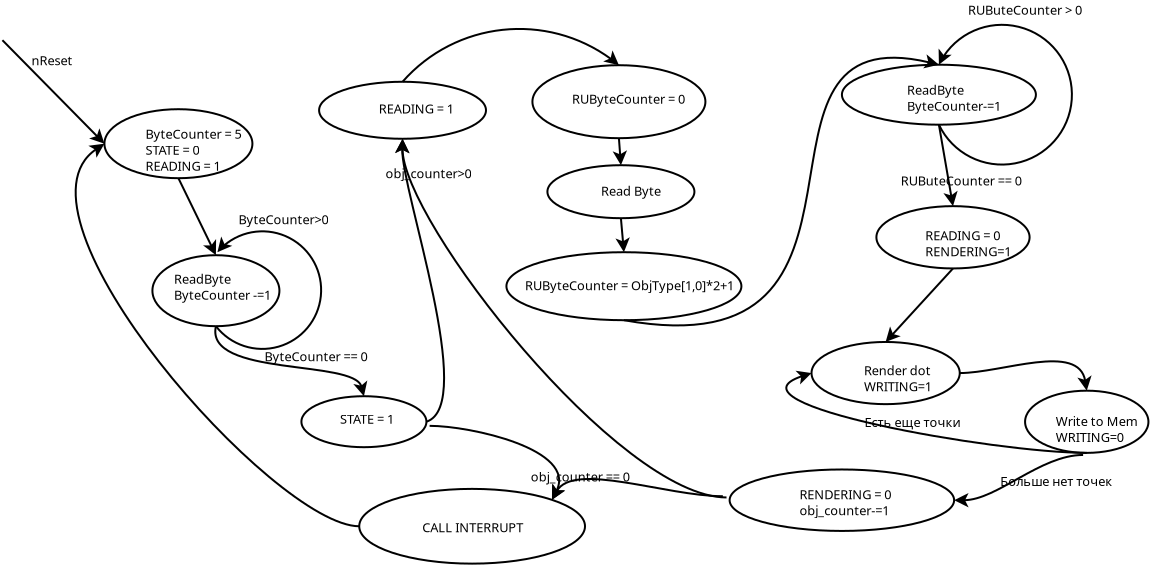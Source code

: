 <?xml version="1.0" encoding="UTF-8"?>
<dia:diagram xmlns:dia="http://www.lysator.liu.se/~alla/dia/">
  <dia:layer name="Фон" visible="true" active="true">
    <dia:object type="Standard - Ellipse" version="0" id="O0">
      <dia:attribute name="obj_pos">
        <dia:point val="10.75,6.95"/>
      </dia:attribute>
      <dia:attribute name="obj_bb">
        <dia:rectangle val="10.7,6.9;18.2,10.45"/>
      </dia:attribute>
      <dia:attribute name="elem_corner">
        <dia:point val="10.75,6.95"/>
      </dia:attribute>
      <dia:attribute name="elem_width">
        <dia:real val="7.4"/>
      </dia:attribute>
      <dia:attribute name="elem_height">
        <dia:real val="3.45"/>
      </dia:attribute>
    </dia:object>
    <dia:object type="Standard - Line" version="0" id="O1">
      <dia:attribute name="obj_pos">
        <dia:point val="5.65,3.5"/>
      </dia:attribute>
      <dia:attribute name="obj_bb">
        <dia:rectangle val="5.579,3.429;10.829,8.755"/>
      </dia:attribute>
      <dia:attribute name="conn_endpoints">
        <dia:point val="5.65,3.5"/>
        <dia:point val="10.75,8.675"/>
      </dia:attribute>
      <dia:attribute name="numcp">
        <dia:int val="1"/>
      </dia:attribute>
      <dia:attribute name="end_arrow">
        <dia:enum val="22"/>
      </dia:attribute>
      <dia:attribute name="end_arrow_length">
        <dia:real val="0.5"/>
      </dia:attribute>
      <dia:attribute name="end_arrow_width">
        <dia:real val="0.5"/>
      </dia:attribute>
      <dia:connections>
        <dia:connection handle="1" to="O0" connection="3"/>
      </dia:connections>
    </dia:object>
    <dia:object type="Standard - Text" version="1" id="O2">
      <dia:attribute name="obj_pos">
        <dia:point val="7.1,4.75"/>
      </dia:attribute>
      <dia:attribute name="obj_bb">
        <dia:rectangle val="7.1,4.11;9.03,4.883"/>
      </dia:attribute>
      <dia:attribute name="text">
        <dia:composite type="text">
          <dia:attribute name="string">
            <dia:string>#nReset#</dia:string>
          </dia:attribute>
          <dia:attribute name="font">
            <dia:font family="sans" style="0" name="Helvetica"/>
          </dia:attribute>
          <dia:attribute name="height">
            <dia:real val="0.8"/>
          </dia:attribute>
          <dia:attribute name="pos">
            <dia:point val="7.1,4.75"/>
          </dia:attribute>
          <dia:attribute name="color">
            <dia:color val="#000000"/>
          </dia:attribute>
          <dia:attribute name="alignment">
            <dia:enum val="0"/>
          </dia:attribute>
        </dia:composite>
      </dia:attribute>
      <dia:attribute name="valign">
        <dia:enum val="3"/>
      </dia:attribute>
    </dia:object>
    <dia:object type="Standard - Text" version="1" id="O3">
      <dia:attribute name="obj_pos">
        <dia:point val="12.8,8.425"/>
      </dia:attribute>
      <dia:attribute name="obj_bb">
        <dia:rectangle val="12.8,7.766;17.514,10.196"/>
      </dia:attribute>
      <dia:attribute name="text">
        <dia:composite type="text">
          <dia:attribute name="string">
            <dia:string>#ByteCounter = 5
STATE = 0
READING = 1#</dia:string>
          </dia:attribute>
          <dia:attribute name="font">
            <dia:font family="sans" style="0" name="Helvetica"/>
          </dia:attribute>
          <dia:attribute name="height">
            <dia:real val="0.8"/>
          </dia:attribute>
          <dia:attribute name="pos">
            <dia:point val="12.8,8.425"/>
          </dia:attribute>
          <dia:attribute name="color">
            <dia:color val="#000000"/>
          </dia:attribute>
          <dia:attribute name="alignment">
            <dia:enum val="0"/>
          </dia:attribute>
        </dia:composite>
      </dia:attribute>
      <dia:attribute name="valign">
        <dia:enum val="3"/>
      </dia:attribute>
    </dia:object>
    <dia:object type="Standard - Ellipse" version="0" id="O4">
      <dia:attribute name="obj_pos">
        <dia:point val="13.15,14.25"/>
      </dia:attribute>
      <dia:attribute name="obj_bb">
        <dia:rectangle val="13.1,14.2;19.55,17.85"/>
      </dia:attribute>
      <dia:attribute name="elem_corner">
        <dia:point val="13.15,14.25"/>
      </dia:attribute>
      <dia:attribute name="elem_width">
        <dia:real val="6.35"/>
      </dia:attribute>
      <dia:attribute name="elem_height">
        <dia:real val="3.55"/>
      </dia:attribute>
    </dia:object>
    <dia:object type="Standard - Text" version="1" id="O5">
      <dia:attribute name="obj_pos">
        <dia:point val="14.225,15.675"/>
      </dia:attribute>
      <dia:attribute name="obj_bb">
        <dia:rectangle val="14.225,15.035;18.953,16.608"/>
      </dia:attribute>
      <dia:attribute name="text">
        <dia:composite type="text">
          <dia:attribute name="string">
            <dia:string>#ReadByte
ByteCounter -=1#</dia:string>
          </dia:attribute>
          <dia:attribute name="font">
            <dia:font family="sans" style="0" name="Helvetica"/>
          </dia:attribute>
          <dia:attribute name="height">
            <dia:real val="0.8"/>
          </dia:attribute>
          <dia:attribute name="pos">
            <dia:point val="14.225,15.675"/>
          </dia:attribute>
          <dia:attribute name="color">
            <dia:color val="#000000"/>
          </dia:attribute>
          <dia:attribute name="alignment">
            <dia:enum val="0"/>
          </dia:attribute>
        </dia:composite>
      </dia:attribute>
      <dia:attribute name="valign">
        <dia:enum val="3"/>
      </dia:attribute>
    </dia:object>
    <dia:object type="Standard - Line" version="0" id="O6">
      <dia:attribute name="obj_pos">
        <dia:point val="14.45,10.4"/>
      </dia:attribute>
      <dia:attribute name="obj_bb">
        <dia:rectangle val="14.383,10.333;16.401,14.351"/>
      </dia:attribute>
      <dia:attribute name="conn_endpoints">
        <dia:point val="14.45,10.4"/>
        <dia:point val="16.325,14.25"/>
      </dia:attribute>
      <dia:attribute name="numcp">
        <dia:int val="1"/>
      </dia:attribute>
      <dia:attribute name="end_arrow">
        <dia:enum val="22"/>
      </dia:attribute>
      <dia:attribute name="end_arrow_length">
        <dia:real val="0.5"/>
      </dia:attribute>
      <dia:attribute name="end_arrow_width">
        <dia:real val="0.5"/>
      </dia:attribute>
      <dia:connections>
        <dia:connection handle="0" to="O0" connection="6"/>
        <dia:connection handle="1" to="O4" connection="1"/>
      </dia:connections>
    </dia:object>
    <dia:object type="Standard - Arc" version="0" id="O7">
      <dia:attribute name="obj_pos">
        <dia:point val="16.325,17.8"/>
      </dia:attribute>
      <dia:attribute name="obj_bb">
        <dia:rectangle val="16.274,13.007;21.636,18.986"/>
      </dia:attribute>
      <dia:attribute name="conn_endpoints">
        <dia:point val="16.325,17.8"/>
        <dia:point val="16.4,14.1"/>
      </dia:attribute>
      <dia:attribute name="curve_distance">
        <dia:real val="5.224"/>
      </dia:attribute>
      <dia:attribute name="end_arrow">
        <dia:enum val="22"/>
      </dia:attribute>
      <dia:attribute name="end_arrow_length">
        <dia:real val="0.5"/>
      </dia:attribute>
      <dia:attribute name="end_arrow_width">
        <dia:real val="0.5"/>
      </dia:attribute>
      <dia:connections>
        <dia:connection handle="0" to="O4" connection="6"/>
      </dia:connections>
    </dia:object>
    <dia:object type="Standard - Text" version="1" id="O8">
      <dia:attribute name="obj_pos">
        <dia:point val="17.45,12.7"/>
      </dia:attribute>
      <dia:attribute name="obj_bb">
        <dia:rectangle val="17.45,12.041;21.764,12.871"/>
      </dia:attribute>
      <dia:attribute name="text">
        <dia:composite type="text">
          <dia:attribute name="string">
            <dia:string>#ByteCounter&gt;0#</dia:string>
          </dia:attribute>
          <dia:attribute name="font">
            <dia:font family="sans" style="0" name="Helvetica"/>
          </dia:attribute>
          <dia:attribute name="height">
            <dia:real val="0.8"/>
          </dia:attribute>
          <dia:attribute name="pos">
            <dia:point val="17.45,12.7"/>
          </dia:attribute>
          <dia:attribute name="color">
            <dia:color val="#000000"/>
          </dia:attribute>
          <dia:attribute name="alignment">
            <dia:enum val="0"/>
          </dia:attribute>
        </dia:composite>
      </dia:attribute>
      <dia:attribute name="valign">
        <dia:enum val="3"/>
      </dia:attribute>
    </dia:object>
    <dia:object type="Standard - Ellipse" version="0" id="O9">
      <dia:attribute name="obj_pos">
        <dia:point val="20.6,21.3"/>
      </dia:attribute>
      <dia:attribute name="obj_bb">
        <dia:rectangle val="20.55,21.25;26.9,23.9"/>
      </dia:attribute>
      <dia:attribute name="elem_corner">
        <dia:point val="20.6,21.3"/>
      </dia:attribute>
      <dia:attribute name="elem_width">
        <dia:real val="6.25"/>
      </dia:attribute>
      <dia:attribute name="elem_height">
        <dia:real val="2.55"/>
      </dia:attribute>
    </dia:object>
    <dia:object type="Standard - BezierLine" version="0" id="O10">
      <dia:attribute name="obj_pos">
        <dia:point val="16.325,17.8"/>
      </dia:attribute>
      <dia:attribute name="obj_bb">
        <dia:rectangle val="16.244,17.74;23.895,21.3"/>
      </dia:attribute>
      <dia:attribute name="bez_points">
        <dia:point val="16.325,17.8"/>
        <dia:point val="15.75,20.35"/>
        <dia:point val="23.25,19.45"/>
        <dia:point val="23.725,21.3"/>
      </dia:attribute>
      <dia:attribute name="corner_types">
        <dia:enum val="0"/>
        <dia:enum val="0"/>
      </dia:attribute>
      <dia:attribute name="end_arrow">
        <dia:enum val="22"/>
      </dia:attribute>
      <dia:attribute name="end_arrow_length">
        <dia:real val="0.5"/>
      </dia:attribute>
      <dia:attribute name="end_arrow_width">
        <dia:real val="0.5"/>
      </dia:attribute>
      <dia:connections>
        <dia:connection handle="0" to="O4" connection="6"/>
        <dia:connection handle="3" to="O9" connection="1"/>
      </dia:connections>
    </dia:object>
    <dia:object type="Standard - Text" version="1" id="O11">
      <dia:attribute name="obj_pos">
        <dia:point val="18.75,19.55"/>
      </dia:attribute>
      <dia:attribute name="obj_bb">
        <dia:rectangle val="18.75,18.91;23.91,19.683"/>
      </dia:attribute>
      <dia:attribute name="text">
        <dia:composite type="text">
          <dia:attribute name="string">
            <dia:string>#ByteCounter == 0#</dia:string>
          </dia:attribute>
          <dia:attribute name="font">
            <dia:font family="sans" style="0" name="Helvetica"/>
          </dia:attribute>
          <dia:attribute name="height">
            <dia:real val="0.8"/>
          </dia:attribute>
          <dia:attribute name="pos">
            <dia:point val="18.75,19.55"/>
          </dia:attribute>
          <dia:attribute name="color">
            <dia:color val="#000000"/>
          </dia:attribute>
          <dia:attribute name="alignment">
            <dia:enum val="0"/>
          </dia:attribute>
        </dia:composite>
      </dia:attribute>
      <dia:attribute name="valign">
        <dia:enum val="3"/>
      </dia:attribute>
    </dia:object>
    <dia:object type="Standard - Text" version="1" id="O12">
      <dia:attribute name="obj_pos">
        <dia:point val="22.525,22.675"/>
      </dia:attribute>
      <dia:attribute name="obj_bb">
        <dia:rectangle val="22.525,22.016;25.612,22.846"/>
      </dia:attribute>
      <dia:attribute name="text">
        <dia:composite type="text">
          <dia:attribute name="string">
            <dia:string>#STATE = 1#</dia:string>
          </dia:attribute>
          <dia:attribute name="font">
            <dia:font family="sans" style="0" name="Helvetica"/>
          </dia:attribute>
          <dia:attribute name="height">
            <dia:real val="0.8"/>
          </dia:attribute>
          <dia:attribute name="pos">
            <dia:point val="22.525,22.675"/>
          </dia:attribute>
          <dia:attribute name="color">
            <dia:color val="#000000"/>
          </dia:attribute>
          <dia:attribute name="alignment">
            <dia:enum val="0"/>
          </dia:attribute>
        </dia:composite>
      </dia:attribute>
      <dia:attribute name="valign">
        <dia:enum val="3"/>
      </dia:attribute>
    </dia:object>
    <dia:object type="Standard - Ellipse" version="0" id="O13">
      <dia:attribute name="obj_pos">
        <dia:point val="32.15,4.75"/>
      </dia:attribute>
      <dia:attribute name="obj_bb">
        <dia:rectangle val="32.1,4.7;40.85,8.45"/>
      </dia:attribute>
      <dia:attribute name="elem_corner">
        <dia:point val="32.15,4.75"/>
      </dia:attribute>
      <dia:attribute name="elem_width">
        <dia:real val="8.65"/>
      </dia:attribute>
      <dia:attribute name="elem_height">
        <dia:real val="3.65"/>
      </dia:attribute>
    </dia:object>
    <dia:object type="Standard - Text" version="1" id="O14">
      <dia:attribute name="obj_pos">
        <dia:point val="34.125,6.675"/>
      </dia:attribute>
      <dia:attribute name="obj_bb">
        <dia:rectangle val="34.125,6.016;39.657,6.846"/>
      </dia:attribute>
      <dia:attribute name="text">
        <dia:composite type="text">
          <dia:attribute name="string">
            <dia:string>#RUByteCounter = 0#</dia:string>
          </dia:attribute>
          <dia:attribute name="font">
            <dia:font family="sans" style="0" name="Helvetica"/>
          </dia:attribute>
          <dia:attribute name="height">
            <dia:real val="0.8"/>
          </dia:attribute>
          <dia:attribute name="pos">
            <dia:point val="34.125,6.675"/>
          </dia:attribute>
          <dia:attribute name="color">
            <dia:color val="#000000"/>
          </dia:attribute>
          <dia:attribute name="alignment">
            <dia:enum val="0"/>
          </dia:attribute>
        </dia:composite>
      </dia:attribute>
      <dia:attribute name="valign">
        <dia:enum val="3"/>
      </dia:attribute>
    </dia:object>
    <dia:object type="Standard - Ellipse" version="0" id="O15">
      <dia:attribute name="obj_pos">
        <dia:point val="32.9,9.75"/>
      </dia:attribute>
      <dia:attribute name="obj_bb">
        <dia:rectangle val="32.85,9.7;40.3,12.45"/>
      </dia:attribute>
      <dia:attribute name="elem_corner">
        <dia:point val="32.9,9.75"/>
      </dia:attribute>
      <dia:attribute name="elem_width">
        <dia:real val="7.35"/>
      </dia:attribute>
      <dia:attribute name="elem_height">
        <dia:real val="2.65"/>
      </dia:attribute>
    </dia:object>
    <dia:object type="Standard - Text" version="1" id="O16">
      <dia:attribute name="obj_pos">
        <dia:point val="35.575,11.275"/>
      </dia:attribute>
      <dia:attribute name="obj_bb">
        <dia:rectangle val="35.575,10.635;38.45,11.408"/>
      </dia:attribute>
      <dia:attribute name="text">
        <dia:composite type="text">
          <dia:attribute name="string">
            <dia:string>#Read Byte#</dia:string>
          </dia:attribute>
          <dia:attribute name="font">
            <dia:font family="sans" style="0" name="Helvetica"/>
          </dia:attribute>
          <dia:attribute name="height">
            <dia:real val="0.8"/>
          </dia:attribute>
          <dia:attribute name="pos">
            <dia:point val="35.575,11.275"/>
          </dia:attribute>
          <dia:attribute name="color">
            <dia:color val="#000000"/>
          </dia:attribute>
          <dia:attribute name="alignment">
            <dia:enum val="0"/>
          </dia:attribute>
        </dia:composite>
      </dia:attribute>
      <dia:attribute name="valign">
        <dia:enum val="3"/>
      </dia:attribute>
    </dia:object>
    <dia:object type="Standard - Line" version="0" id="O17">
      <dia:attribute name="obj_pos">
        <dia:point val="36.475,8.4"/>
      </dia:attribute>
      <dia:attribute name="obj_bb">
        <dia:rectangle val="36.169,8.346;36.891,9.861"/>
      </dia:attribute>
      <dia:attribute name="conn_endpoints">
        <dia:point val="36.475,8.4"/>
        <dia:point val="36.575,9.75"/>
      </dia:attribute>
      <dia:attribute name="numcp">
        <dia:int val="1"/>
      </dia:attribute>
      <dia:attribute name="end_arrow">
        <dia:enum val="22"/>
      </dia:attribute>
      <dia:attribute name="end_arrow_length">
        <dia:real val="0.5"/>
      </dia:attribute>
      <dia:attribute name="end_arrow_width">
        <dia:real val="0.5"/>
      </dia:attribute>
      <dia:connections>
        <dia:connection handle="0" to="O13" connection="6"/>
        <dia:connection handle="1" to="O15" connection="1"/>
      </dia:connections>
    </dia:object>
    <dia:object type="Standard - Ellipse" version="0" id="O18">
      <dia:attribute name="obj_pos">
        <dia:point val="30.85,14.1"/>
      </dia:attribute>
      <dia:attribute name="obj_bb">
        <dia:rectangle val="30.8,14.05;42.65,17.55"/>
      </dia:attribute>
      <dia:attribute name="elem_corner">
        <dia:point val="30.85,14.1"/>
      </dia:attribute>
      <dia:attribute name="elem_width">
        <dia:real val="11.75"/>
      </dia:attribute>
      <dia:attribute name="elem_height">
        <dia:real val="3.4"/>
      </dia:attribute>
    </dia:object>
    <dia:object type="Standard - Text" version="1" id="O19">
      <dia:attribute name="obj_pos">
        <dia:point val="31.775,16"/>
      </dia:attribute>
      <dia:attribute name="obj_bb">
        <dia:rectangle val="31.775,15.341;42.232,16.171"/>
      </dia:attribute>
      <dia:attribute name="text">
        <dia:composite type="text">
          <dia:attribute name="string">
            <dia:string>#RUByteCounter = ObjType[1,0]*2+1#</dia:string>
          </dia:attribute>
          <dia:attribute name="font">
            <dia:font family="sans" style="0" name="Helvetica"/>
          </dia:attribute>
          <dia:attribute name="height">
            <dia:real val="0.8"/>
          </dia:attribute>
          <dia:attribute name="pos">
            <dia:point val="31.775,16"/>
          </dia:attribute>
          <dia:attribute name="color">
            <dia:color val="#000000"/>
          </dia:attribute>
          <dia:attribute name="alignment">
            <dia:enum val="0"/>
          </dia:attribute>
        </dia:composite>
      </dia:attribute>
      <dia:attribute name="valign">
        <dia:enum val="3"/>
      </dia:attribute>
    </dia:object>
    <dia:object type="Standard - Line" version="0" id="O20">
      <dia:attribute name="obj_pos">
        <dia:point val="36.575,12.4"/>
      </dia:attribute>
      <dia:attribute name="obj_bb">
        <dia:rectangle val="36.311,12.346;37.032,14.211"/>
      </dia:attribute>
      <dia:attribute name="conn_endpoints">
        <dia:point val="36.575,12.4"/>
        <dia:point val="36.725,14.1"/>
      </dia:attribute>
      <dia:attribute name="numcp">
        <dia:int val="1"/>
      </dia:attribute>
      <dia:attribute name="end_arrow">
        <dia:enum val="22"/>
      </dia:attribute>
      <dia:attribute name="end_arrow_length">
        <dia:real val="0.5"/>
      </dia:attribute>
      <dia:attribute name="end_arrow_width">
        <dia:real val="0.5"/>
      </dia:attribute>
      <dia:connections>
        <dia:connection handle="0" to="O15" connection="6"/>
        <dia:connection handle="1" to="O18" connection="1"/>
      </dia:connections>
    </dia:object>
    <dia:object type="Standard - Ellipse" version="0" id="O21">
      <dia:attribute name="obj_pos">
        <dia:point val="47.625,4.725"/>
      </dia:attribute>
      <dia:attribute name="obj_bb">
        <dia:rectangle val="47.575,4.675;57.375,7.775"/>
      </dia:attribute>
      <dia:attribute name="elem_corner">
        <dia:point val="47.625,4.725"/>
      </dia:attribute>
      <dia:attribute name="elem_width">
        <dia:real val="9.7"/>
      </dia:attribute>
      <dia:attribute name="elem_height">
        <dia:real val="3.0"/>
      </dia:attribute>
    </dia:object>
    <dia:object type="Standard - BezierLine" version="0" id="O22">
      <dia:attribute name="obj_pos">
        <dia:point val="36.725,17.5"/>
      </dia:attribute>
      <dia:attribute name="obj_bb">
        <dia:rectangle val="36.667,4.206;52.475,17.812"/>
      </dia:attribute>
      <dia:attribute name="bez_points">
        <dia:point val="36.725,17.5"/>
        <dia:point val="51.325,20.125"/>
        <dia:point val="41.525,2.125"/>
        <dia:point val="52.475,4.725"/>
      </dia:attribute>
      <dia:attribute name="corner_types">
        <dia:enum val="0"/>
        <dia:enum val="0"/>
      </dia:attribute>
      <dia:attribute name="end_arrow">
        <dia:enum val="22"/>
      </dia:attribute>
      <dia:attribute name="end_arrow_length">
        <dia:real val="0.5"/>
      </dia:attribute>
      <dia:attribute name="end_arrow_width">
        <dia:real val="0.5"/>
      </dia:attribute>
      <dia:connections>
        <dia:connection handle="0" to="O18" connection="6"/>
        <dia:connection handle="3" to="O21" connection="1"/>
      </dia:connections>
    </dia:object>
    <dia:object type="Standard - Text" version="1" id="O23">
      <dia:attribute name="obj_pos">
        <dia:point val="50.875,6.225"/>
      </dia:attribute>
      <dia:attribute name="obj_bb">
        <dia:rectangle val="50.875,5.566;55.422,7.196"/>
      </dia:attribute>
      <dia:attribute name="text">
        <dia:composite type="text">
          <dia:attribute name="string">
            <dia:string>#ReadByte
ByteCounter-=1#</dia:string>
          </dia:attribute>
          <dia:attribute name="font">
            <dia:font family="sans" style="0" name="Helvetica"/>
          </dia:attribute>
          <dia:attribute name="height">
            <dia:real val="0.8"/>
          </dia:attribute>
          <dia:attribute name="pos">
            <dia:point val="50.875,6.225"/>
          </dia:attribute>
          <dia:attribute name="color">
            <dia:color val="#000000"/>
          </dia:attribute>
          <dia:attribute name="alignment">
            <dia:enum val="0"/>
          </dia:attribute>
        </dia:composite>
      </dia:attribute>
      <dia:attribute name="valign">
        <dia:enum val="3"/>
      </dia:attribute>
    </dia:object>
    <dia:object type="Standard - Text" version="1" id="O24">
      <dia:attribute name="obj_pos">
        <dia:point val="51.025,6.025"/>
      </dia:attribute>
      <dia:attribute name="obj_bb">
        <dia:rectangle val="51.025,5.385;51.025,6.157"/>
      </dia:attribute>
      <dia:attribute name="text">
        <dia:composite type="text">
          <dia:attribute name="string">
            <dia:string>##</dia:string>
          </dia:attribute>
          <dia:attribute name="font">
            <dia:font family="sans" style="0" name="Helvetica"/>
          </dia:attribute>
          <dia:attribute name="height">
            <dia:real val="0.8"/>
          </dia:attribute>
          <dia:attribute name="pos">
            <dia:point val="51.025,6.025"/>
          </dia:attribute>
          <dia:attribute name="color">
            <dia:color val="#000000"/>
          </dia:attribute>
          <dia:attribute name="alignment">
            <dia:enum val="0"/>
          </dia:attribute>
        </dia:composite>
      </dia:attribute>
      <dia:attribute name="valign">
        <dia:enum val="3"/>
      </dia:attribute>
    </dia:object>
    <dia:object type="Standard - Arc" version="0" id="O25">
      <dia:attribute name="obj_pos">
        <dia:point val="52.475,7.725"/>
      </dia:attribute>
      <dia:attribute name="obj_bb">
        <dia:rectangle val="52.425,2.681;59.175,9.769"/>
      </dia:attribute>
      <dia:attribute name="conn_endpoints">
        <dia:point val="52.475,7.725"/>
        <dia:point val="52.475,4.725"/>
      </dia:attribute>
      <dia:attribute name="curve_distance">
        <dia:real val="6.65"/>
      </dia:attribute>
      <dia:attribute name="end_arrow">
        <dia:enum val="22"/>
      </dia:attribute>
      <dia:attribute name="end_arrow_length">
        <dia:real val="0.5"/>
      </dia:attribute>
      <dia:attribute name="end_arrow_width">
        <dia:real val="0.5"/>
      </dia:attribute>
      <dia:connections>
        <dia:connection handle="0" to="O21" connection="6"/>
        <dia:connection handle="1" to="O21" connection="1"/>
      </dia:connections>
    </dia:object>
    <dia:object type="Standard - Text" version="1" id="O26">
      <dia:attribute name="obj_pos">
        <dia:point val="53.925,2.225"/>
      </dia:attribute>
      <dia:attribute name="obj_bb">
        <dia:rectangle val="53.925,1.566;59.494,2.396"/>
      </dia:attribute>
      <dia:attribute name="text">
        <dia:composite type="text">
          <dia:attribute name="string">
            <dia:string>#RUButeCounter &gt; 0#</dia:string>
          </dia:attribute>
          <dia:attribute name="font">
            <dia:font family="sans" style="0" name="Helvetica"/>
          </dia:attribute>
          <dia:attribute name="height">
            <dia:real val="0.8"/>
          </dia:attribute>
          <dia:attribute name="pos">
            <dia:point val="53.925,2.225"/>
          </dia:attribute>
          <dia:attribute name="color">
            <dia:color val="#000000"/>
          </dia:attribute>
          <dia:attribute name="alignment">
            <dia:enum val="0"/>
          </dia:attribute>
        </dia:composite>
      </dia:attribute>
      <dia:attribute name="valign">
        <dia:enum val="3"/>
      </dia:attribute>
    </dia:object>
    <dia:object type="Standard - Ellipse" version="0" id="O27">
      <dia:attribute name="obj_pos">
        <dia:point val="49.349,11.797"/>
      </dia:attribute>
      <dia:attribute name="obj_bb">
        <dia:rectangle val="49.299,11.747;57.059,14.962"/>
      </dia:attribute>
      <dia:attribute name="elem_corner">
        <dia:point val="49.349,11.797"/>
      </dia:attribute>
      <dia:attribute name="elem_width">
        <dia:real val="7.66"/>
      </dia:attribute>
      <dia:attribute name="elem_height">
        <dia:real val="3.115"/>
      </dia:attribute>
    </dia:object>
    <dia:object type="Standard - Text" version="1" id="O28">
      <dia:attribute name="obj_pos">
        <dia:point val="51.786,13.501"/>
      </dia:attribute>
      <dia:attribute name="obj_bb">
        <dia:rectangle val="51.786,12.842;56.093,14.472"/>
      </dia:attribute>
      <dia:attribute name="text">
        <dia:composite type="text">
          <dia:attribute name="string">
            <dia:string>#READING = 0
RENDERING=1#</dia:string>
          </dia:attribute>
          <dia:attribute name="font">
            <dia:font family="sans" style="0" name="Helvetica"/>
          </dia:attribute>
          <dia:attribute name="height">
            <dia:real val="0.8"/>
          </dia:attribute>
          <dia:attribute name="pos">
            <dia:point val="51.786,13.501"/>
          </dia:attribute>
          <dia:attribute name="color">
            <dia:color val="#000000"/>
          </dia:attribute>
          <dia:attribute name="alignment">
            <dia:enum val="0"/>
          </dia:attribute>
        </dia:composite>
      </dia:attribute>
      <dia:attribute name="valign">
        <dia:enum val="3"/>
      </dia:attribute>
    </dia:object>
    <dia:object type="Standard - Line" version="0" id="O29">
      <dia:attribute name="obj_pos">
        <dia:point val="52.475,7.725"/>
      </dia:attribute>
      <dia:attribute name="obj_bb">
        <dia:rectangle val="52.417,7.667;53.431,11.907"/>
      </dia:attribute>
      <dia:attribute name="conn_endpoints">
        <dia:point val="52.475,7.725"/>
        <dia:point val="53.179,11.797"/>
      </dia:attribute>
      <dia:attribute name="numcp">
        <dia:int val="1"/>
      </dia:attribute>
      <dia:attribute name="end_arrow">
        <dia:enum val="22"/>
      </dia:attribute>
      <dia:attribute name="end_arrow_length">
        <dia:real val="0.5"/>
      </dia:attribute>
      <dia:attribute name="end_arrow_width">
        <dia:real val="0.5"/>
      </dia:attribute>
      <dia:connections>
        <dia:connection handle="0" to="O21" connection="6"/>
        <dia:connection handle="1" to="O27" connection="1"/>
      </dia:connections>
    </dia:object>
    <dia:object type="Standard - Text" version="1" id="O30">
      <dia:attribute name="obj_pos">
        <dia:point val="50.57,10.762"/>
      </dia:attribute>
      <dia:attribute name="obj_bb">
        <dia:rectangle val="50.57,10.103;56.604,10.934"/>
      </dia:attribute>
      <dia:attribute name="text">
        <dia:composite type="text">
          <dia:attribute name="string">
            <dia:string>#RUButeCounter == 0#</dia:string>
          </dia:attribute>
          <dia:attribute name="font">
            <dia:font family="sans" style="0" name="Helvetica"/>
          </dia:attribute>
          <dia:attribute name="height">
            <dia:real val="0.8"/>
          </dia:attribute>
          <dia:attribute name="pos">
            <dia:point val="50.57,10.762"/>
          </dia:attribute>
          <dia:attribute name="color">
            <dia:color val="#000000"/>
          </dia:attribute>
          <dia:attribute name="alignment">
            <dia:enum val="0"/>
          </dia:attribute>
        </dia:composite>
      </dia:attribute>
      <dia:attribute name="valign">
        <dia:enum val="3"/>
      </dia:attribute>
    </dia:object>
    <dia:object type="Standard - Ellipse" version="0" id="O31">
      <dia:attribute name="obj_pos">
        <dia:point val="46.105,18.588"/>
      </dia:attribute>
      <dia:attribute name="obj_bb">
        <dia:rectangle val="46.055,18.538;53.567,21.748"/>
      </dia:attribute>
      <dia:attribute name="elem_corner">
        <dia:point val="46.105,18.588"/>
      </dia:attribute>
      <dia:attribute name="elem_width">
        <dia:real val="7.412"/>
      </dia:attribute>
      <dia:attribute name="elem_height">
        <dia:real val="3.11"/>
      </dia:attribute>
    </dia:object>
    <dia:object type="Standard - Text" version="1" id="O32">
      <dia:attribute name="obj_pos">
        <dia:point val="48.723,20.247"/>
      </dia:attribute>
      <dia:attribute name="obj_bb">
        <dia:rectangle val="48.723,19.587;52.242,21.218"/>
      </dia:attribute>
      <dia:attribute name="text">
        <dia:composite type="text">
          <dia:attribute name="string">
            <dia:string>#Render dot
WRITING=1#</dia:string>
          </dia:attribute>
          <dia:attribute name="font">
            <dia:font family="sans" style="0" name="Helvetica"/>
          </dia:attribute>
          <dia:attribute name="height">
            <dia:real val="0.8"/>
          </dia:attribute>
          <dia:attribute name="pos">
            <dia:point val="48.723,20.247"/>
          </dia:attribute>
          <dia:attribute name="color">
            <dia:color val="#000000"/>
          </dia:attribute>
          <dia:attribute name="alignment">
            <dia:enum val="0"/>
          </dia:attribute>
        </dia:composite>
      </dia:attribute>
      <dia:attribute name="valign">
        <dia:enum val="3"/>
      </dia:attribute>
    </dia:object>
    <dia:object type="Standard - Ellipse" version="0" id="O33">
      <dia:attribute name="obj_pos">
        <dia:point val="56.783,21.024"/>
      </dia:attribute>
      <dia:attribute name="obj_bb">
        <dia:rectangle val="56.733,20.974;63.001,24.184"/>
      </dia:attribute>
      <dia:attribute name="elem_corner">
        <dia:point val="56.783,21.024"/>
      </dia:attribute>
      <dia:attribute name="elem_width">
        <dia:real val="6.168"/>
      </dia:attribute>
      <dia:attribute name="elem_height">
        <dia:real val="3.11"/>
      </dia:attribute>
    </dia:object>
    <dia:object type="Standard - Text" version="1" id="O34">
      <dia:attribute name="obj_pos">
        <dia:point val="35.013,9.362"/>
      </dia:attribute>
      <dia:attribute name="obj_bb">
        <dia:rectangle val="35.013,8.722;35.013,9.494"/>
      </dia:attribute>
      <dia:attribute name="text">
        <dia:composite type="text">
          <dia:attribute name="string">
            <dia:string>##</dia:string>
          </dia:attribute>
          <dia:attribute name="font">
            <dia:font family="sans" style="0" name="Helvetica"/>
          </dia:attribute>
          <dia:attribute name="height">
            <dia:real val="0.8"/>
          </dia:attribute>
          <dia:attribute name="pos">
            <dia:point val="35.013,9.362"/>
          </dia:attribute>
          <dia:attribute name="color">
            <dia:color val="#000000"/>
          </dia:attribute>
          <dia:attribute name="alignment">
            <dia:enum val="0"/>
          </dia:attribute>
        </dia:composite>
      </dia:attribute>
      <dia:attribute name="valign">
        <dia:enum val="3"/>
      </dia:attribute>
    </dia:object>
    <dia:object type="Standard - Text" version="1" id="O35">
      <dia:attribute name="obj_pos">
        <dia:point val="58.312,22.787"/>
      </dia:attribute>
      <dia:attribute name="obj_bb">
        <dia:rectangle val="58.312,22.127;62.169,23.758"/>
      </dia:attribute>
      <dia:attribute name="text">
        <dia:composite type="text">
          <dia:attribute name="string">
            <dia:string>#Write to Mem
WRITING=0#</dia:string>
          </dia:attribute>
          <dia:attribute name="font">
            <dia:font family="sans" style="0" name="Helvetica"/>
          </dia:attribute>
          <dia:attribute name="height">
            <dia:real val="0.8"/>
          </dia:attribute>
          <dia:attribute name="pos">
            <dia:point val="58.312,22.787"/>
          </dia:attribute>
          <dia:attribute name="color">
            <dia:color val="#000000"/>
          </dia:attribute>
          <dia:attribute name="alignment">
            <dia:enum val="0"/>
          </dia:attribute>
        </dia:composite>
      </dia:attribute>
      <dia:attribute name="valign">
        <dia:enum val="3"/>
      </dia:attribute>
    </dia:object>
    <dia:object type="Standard - Line" version="0" id="O36">
      <dia:attribute name="obj_pos">
        <dia:point val="53.179,14.912"/>
      </dia:attribute>
      <dia:attribute name="obj_bb">
        <dia:rectangle val="49.736,14.842;53.25,18.671"/>
      </dia:attribute>
      <dia:attribute name="conn_endpoints">
        <dia:point val="53.179,14.912"/>
        <dia:point val="49.811,18.588"/>
      </dia:attribute>
      <dia:attribute name="numcp">
        <dia:int val="1"/>
      </dia:attribute>
      <dia:attribute name="end_arrow">
        <dia:enum val="22"/>
      </dia:attribute>
      <dia:attribute name="end_arrow_length">
        <dia:real val="0.5"/>
      </dia:attribute>
      <dia:attribute name="end_arrow_width">
        <dia:real val="0.5"/>
      </dia:attribute>
      <dia:connections>
        <dia:connection handle="0" to="O27" connection="6"/>
        <dia:connection handle="1" to="O31" connection="1"/>
      </dia:connections>
    </dia:object>
    <dia:object type="Standard - BezierLine" version="0" id="O37">
      <dia:attribute name="obj_pos">
        <dia:point val="53.517,20.143"/>
      </dia:attribute>
      <dia:attribute name="obj_bb">
        <dia:rectangle val="53.467,19.507;60.11,21.024"/>
      </dia:attribute>
      <dia:attribute name="bez_points">
        <dia:point val="53.517,20.143"/>
        <dia:point val="55.625,20.143"/>
        <dia:point val="59.478,18.588"/>
        <dia:point val="59.867,21.024"/>
      </dia:attribute>
      <dia:attribute name="corner_types">
        <dia:enum val="0"/>
        <dia:enum val="0"/>
      </dia:attribute>
      <dia:attribute name="end_arrow">
        <dia:enum val="22"/>
      </dia:attribute>
      <dia:attribute name="end_arrow_length">
        <dia:real val="0.5"/>
      </dia:attribute>
      <dia:attribute name="end_arrow_width">
        <dia:real val="0.5"/>
      </dia:attribute>
      <dia:connections>
        <dia:connection handle="0" to="O31" connection="4"/>
        <dia:connection handle="3" to="O33" connection="1"/>
      </dia:connections>
    </dia:object>
    <dia:object type="Standard - BezierLine" version="0" id="O38">
      <dia:attribute name="obj_pos">
        <dia:point val="59.867,24.134"/>
      </dia:attribute>
      <dia:attribute name="obj_bb">
        <dia:rectangle val="44.794,20.026;59.917,24.184"/>
      </dia:attribute>
      <dia:attribute name="bez_points">
        <dia:point val="59.867,24.134"/>
        <dia:point val="55.298,24.134"/>
        <dia:point val="41.388,21.698"/>
        <dia:point val="46.105,20.143"/>
      </dia:attribute>
      <dia:attribute name="corner_types">
        <dia:enum val="0"/>
        <dia:enum val="0"/>
      </dia:attribute>
      <dia:attribute name="end_arrow">
        <dia:enum val="22"/>
      </dia:attribute>
      <dia:attribute name="end_arrow_length">
        <dia:real val="0.5"/>
      </dia:attribute>
      <dia:attribute name="end_arrow_width">
        <dia:real val="0.5"/>
      </dia:attribute>
      <dia:connections>
        <dia:connection handle="0" to="O33" connection="6"/>
        <dia:connection handle="3" to="O31" connection="3"/>
      </dia:connections>
    </dia:object>
    <dia:object type="Standard - Text" version="1" id="O39">
      <dia:attribute name="obj_pos">
        <dia:point val="48.749,22.838"/>
      </dia:attribute>
      <dia:attribute name="obj_bb">
        <dia:rectangle val="48.749,22.198;53.279,22.971"/>
      </dia:attribute>
      <dia:attribute name="text">
        <dia:composite type="text">
          <dia:attribute name="string">
            <dia:string>#Есть еще точки#</dia:string>
          </dia:attribute>
          <dia:attribute name="font">
            <dia:font family="sans" style="0" name="Helvetica"/>
          </dia:attribute>
          <dia:attribute name="height">
            <dia:real val="0.8"/>
          </dia:attribute>
          <dia:attribute name="pos">
            <dia:point val="48.749,22.838"/>
          </dia:attribute>
          <dia:attribute name="color">
            <dia:color val="#000000"/>
          </dia:attribute>
          <dia:attribute name="alignment">
            <dia:enum val="0"/>
          </dia:attribute>
        </dia:composite>
      </dia:attribute>
      <dia:attribute name="valign">
        <dia:enum val="3"/>
      </dia:attribute>
    </dia:object>
    <dia:object type="Standard - Ellipse" version="0" id="O40">
      <dia:attribute name="obj_pos">
        <dia:point val="42.01,24.964"/>
      </dia:attribute>
      <dia:attribute name="obj_bb">
        <dia:rectangle val="41.96,24.914;53.287,28.087"/>
      </dia:attribute>
      <dia:attribute name="elem_corner">
        <dia:point val="42.01,24.964"/>
      </dia:attribute>
      <dia:attribute name="elem_width">
        <dia:real val="11.226"/>
      </dia:attribute>
      <dia:attribute name="elem_height">
        <dia:real val="3.073"/>
      </dia:attribute>
    </dia:object>
    <dia:object type="Standard - BezierLine" version="0" id="O41">
      <dia:attribute name="obj_pos">
        <dia:point val="59.685,24.238"/>
      </dia:attribute>
      <dia:attribute name="obj_bb">
        <dia:rectangle val="53.237,24.188;59.735,26.862"/>
      </dia:attribute>
      <dia:attribute name="bez_points">
        <dia:point val="59.685,24.238"/>
        <dia:point val="57.544,24.238"/>
        <dia:point val="55.378,26.5"/>
        <dia:point val="53.237,26.5"/>
      </dia:attribute>
      <dia:attribute name="corner_types">
        <dia:enum val="0"/>
        <dia:enum val="0"/>
      </dia:attribute>
      <dia:attribute name="end_arrow">
        <dia:enum val="22"/>
      </dia:attribute>
      <dia:attribute name="end_arrow_length">
        <dia:real val="0.5"/>
      </dia:attribute>
      <dia:attribute name="end_arrow_width">
        <dia:real val="0.5"/>
      </dia:attribute>
      <dia:connections>
        <dia:connection handle="3" to="O40" connection="4"/>
      </dia:connections>
    </dia:object>
    <dia:object type="Standard - Text" version="1" id="O42">
      <dia:attribute name="obj_pos">
        <dia:point val="55.539,25.793"/>
      </dia:attribute>
      <dia:attribute name="obj_bb">
        <dia:rectangle val="55.539,25.134;60.843,25.964"/>
      </dia:attribute>
      <dia:attribute name="text">
        <dia:composite type="text">
          <dia:attribute name="string">
            <dia:string>#Больше нет точек#</dia:string>
          </dia:attribute>
          <dia:attribute name="font">
            <dia:font family="sans" style="0" name="Helvetica"/>
          </dia:attribute>
          <dia:attribute name="height">
            <dia:real val="0.8"/>
          </dia:attribute>
          <dia:attribute name="pos">
            <dia:point val="55.539,25.793"/>
          </dia:attribute>
          <dia:attribute name="color">
            <dia:color val="#000000"/>
          </dia:attribute>
          <dia:attribute name="alignment">
            <dia:enum val="0"/>
          </dia:attribute>
        </dia:composite>
      </dia:attribute>
      <dia:attribute name="valign">
        <dia:enum val="3"/>
      </dia:attribute>
    </dia:object>
    <dia:object type="Standard - Text" version="1" id="O43">
      <dia:attribute name="obj_pos">
        <dia:point val="45.498,26.448"/>
      </dia:attribute>
      <dia:attribute name="obj_bb">
        <dia:rectangle val="45.498,25.808;50.186,27.381"/>
      </dia:attribute>
      <dia:attribute name="text">
        <dia:composite type="text">
          <dia:attribute name="string">
            <dia:string>#RENDERING = 0
obj_counter-=1#</dia:string>
          </dia:attribute>
          <dia:attribute name="font">
            <dia:font family="sans" style="0" name="Helvetica"/>
          </dia:attribute>
          <dia:attribute name="height">
            <dia:real val="0.8"/>
          </dia:attribute>
          <dia:attribute name="pos">
            <dia:point val="45.498,26.448"/>
          </dia:attribute>
          <dia:attribute name="color">
            <dia:color val="#000000"/>
          </dia:attribute>
          <dia:attribute name="alignment">
            <dia:enum val="0"/>
          </dia:attribute>
        </dia:composite>
      </dia:attribute>
      <dia:attribute name="valign">
        <dia:enum val="3"/>
      </dia:attribute>
    </dia:object>
    <dia:object type="Standard - Ellipse" version="0" id="O44">
      <dia:attribute name="obj_pos">
        <dia:point val="21.484,5.578"/>
      </dia:attribute>
      <dia:attribute name="obj_bb">
        <dia:rectangle val="21.434,5.528;29.879,8.479"/>
      </dia:attribute>
      <dia:attribute name="elem_corner">
        <dia:point val="21.484,5.578"/>
      </dia:attribute>
      <dia:attribute name="elem_width">
        <dia:real val="8.345"/>
      </dia:attribute>
      <dia:attribute name="elem_height">
        <dia:real val="2.851"/>
      </dia:attribute>
    </dia:object>
    <dia:object type="Standard - Text" version="1" id="O45">
      <dia:attribute name="obj_pos">
        <dia:point val="24.465,7.159"/>
      </dia:attribute>
      <dia:attribute name="obj_bb">
        <dia:rectangle val="24.465,6.5;28.371,7.33"/>
      </dia:attribute>
      <dia:attribute name="text">
        <dia:composite type="text">
          <dia:attribute name="string">
            <dia:string>#READING = 1#</dia:string>
          </dia:attribute>
          <dia:attribute name="font">
            <dia:font family="sans" style="0" name="Helvetica"/>
          </dia:attribute>
          <dia:attribute name="height">
            <dia:real val="0.8"/>
          </dia:attribute>
          <dia:attribute name="pos">
            <dia:point val="24.465,7.159"/>
          </dia:attribute>
          <dia:attribute name="color">
            <dia:color val="#000000"/>
          </dia:attribute>
          <dia:attribute name="alignment">
            <dia:enum val="0"/>
          </dia:attribute>
        </dia:composite>
      </dia:attribute>
      <dia:attribute name="valign">
        <dia:enum val="3"/>
      </dia:attribute>
    </dia:object>
    <dia:object type="Standard - BezierLine" version="0" id="O46">
      <dia:attribute name="obj_pos">
        <dia:point val="41.855,26.363"/>
      </dia:attribute>
      <dia:attribute name="obj_bb">
        <dia:rectangle val="25.29,8.429;41.905,26.413"/>
      </dia:attribute>
      <dia:attribute name="bez_points">
        <dia:point val="41.855,26.363"/>
        <dia:point val="36.477,26.363"/>
        <dia:point val="25.631,12.524"/>
        <dia:point val="25.657,8.429"/>
      </dia:attribute>
      <dia:attribute name="corner_types">
        <dia:enum val="0"/>
        <dia:enum val="0"/>
      </dia:attribute>
      <dia:attribute name="end_arrow">
        <dia:enum val="22"/>
      </dia:attribute>
      <dia:attribute name="end_arrow_length">
        <dia:real val="0.5"/>
      </dia:attribute>
      <dia:attribute name="end_arrow_width">
        <dia:real val="0.5"/>
      </dia:attribute>
      <dia:connections>
        <dia:connection handle="3" to="O44" connection="6"/>
      </dia:connections>
    </dia:object>
    <dia:object type="Standard - BezierLine" version="0" id="O47">
      <dia:attribute name="obj_pos">
        <dia:point val="26.85,22.575"/>
      </dia:attribute>
      <dia:attribute name="obj_bb">
        <dia:rectangle val="25.273,8.429;27.784,22.638"/>
      </dia:attribute>
      <dia:attribute name="bez_points">
        <dia:point val="26.85,22.575"/>
        <dia:point val="29.415,21.75"/>
        <dia:point val="25.579,11.02"/>
        <dia:point val="25.657,8.429"/>
      </dia:attribute>
      <dia:attribute name="corner_types">
        <dia:enum val="0"/>
        <dia:enum val="0"/>
      </dia:attribute>
      <dia:attribute name="end_arrow">
        <dia:enum val="22"/>
      </dia:attribute>
      <dia:attribute name="end_arrow_length">
        <dia:real val="0.5"/>
      </dia:attribute>
      <dia:attribute name="end_arrow_width">
        <dia:real val="0.5"/>
      </dia:attribute>
      <dia:connections>
        <dia:connection handle="0" to="O9" connection="4"/>
        <dia:connection handle="3" to="O44" connection="6"/>
      </dia:connections>
    </dia:object>
    <dia:object type="Standard - Text" version="1" id="O48">
      <dia:attribute name="obj_pos">
        <dia:point val="24.802,10.398"/>
      </dia:attribute>
      <dia:attribute name="obj_bb">
        <dia:rectangle val="24.802,9.758;28.989,10.531"/>
      </dia:attribute>
      <dia:attribute name="text">
        <dia:composite type="text">
          <dia:attribute name="string">
            <dia:string>#obj_counter&gt;0#</dia:string>
          </dia:attribute>
          <dia:attribute name="font">
            <dia:font family="sans" style="0" name="Helvetica"/>
          </dia:attribute>
          <dia:attribute name="height">
            <dia:real val="0.8"/>
          </dia:attribute>
          <dia:attribute name="pos">
            <dia:point val="24.802,10.398"/>
          </dia:attribute>
          <dia:attribute name="color">
            <dia:color val="#000000"/>
          </dia:attribute>
          <dia:attribute name="alignment">
            <dia:enum val="0"/>
          </dia:attribute>
        </dia:composite>
      </dia:attribute>
      <dia:attribute name="valign">
        <dia:enum val="3"/>
      </dia:attribute>
    </dia:object>
    <dia:object type="Standard - Arc" version="0" id="O49">
      <dia:attribute name="obj_pos">
        <dia:point val="25.657,5.578"/>
      </dia:attribute>
      <dia:attribute name="obj_bb">
        <dia:rectangle val="25.603,2.887;36.529,5.632"/>
      </dia:attribute>
      <dia:attribute name="conn_endpoints">
        <dia:point val="25.657,5.578"/>
        <dia:point val="36.475,4.75"/>
      </dia:attribute>
      <dia:attribute name="curve_distance">
        <dia:real val="-2.21"/>
      </dia:attribute>
      <dia:attribute name="end_arrow">
        <dia:enum val="22"/>
      </dia:attribute>
      <dia:attribute name="end_arrow_length">
        <dia:real val="0.5"/>
      </dia:attribute>
      <dia:attribute name="end_arrow_width">
        <dia:real val="0.5"/>
      </dia:attribute>
      <dia:connections>
        <dia:connection handle="0" to="O44" connection="1"/>
        <dia:connection handle="1" to="O13" connection="1"/>
      </dia:connections>
    </dia:object>
    <dia:object type="Standard - Ellipse" version="0" id="O50">
      <dia:attribute name="obj_pos">
        <dia:point val="23.491,25.934"/>
      </dia:attribute>
      <dia:attribute name="obj_bb">
        <dia:rectangle val="23.441,25.884;34.83,29.723"/>
      </dia:attribute>
      <dia:attribute name="elem_corner">
        <dia:point val="23.491,25.934"/>
      </dia:attribute>
      <dia:attribute name="elem_width">
        <dia:real val="11.289"/>
      </dia:attribute>
      <dia:attribute name="elem_height">
        <dia:real val="3.738"/>
      </dia:attribute>
    </dia:object>
    <dia:object type="Standard - Text" version="1" id="O51">
      <dia:attribute name="obj_pos">
        <dia:point val="26.643,28.097"/>
      </dia:attribute>
      <dia:attribute name="obj_bb">
        <dia:rectangle val="26.643,27.457;31.593,28.229"/>
      </dia:attribute>
      <dia:attribute name="text">
        <dia:composite type="text">
          <dia:attribute name="string">
            <dia:string>#CALL INTERRUPT#</dia:string>
          </dia:attribute>
          <dia:attribute name="font">
            <dia:font family="sans" style="0" name="Helvetica"/>
          </dia:attribute>
          <dia:attribute name="height">
            <dia:real val="0.8"/>
          </dia:attribute>
          <dia:attribute name="pos">
            <dia:point val="26.643,28.097"/>
          </dia:attribute>
          <dia:attribute name="color">
            <dia:color val="#000000"/>
          </dia:attribute>
          <dia:attribute name="alignment">
            <dia:enum val="0"/>
          </dia:attribute>
        </dia:composite>
      </dia:attribute>
      <dia:attribute name="valign">
        <dia:enum val="3"/>
      </dia:attribute>
    </dia:object>
    <dia:object type="Standard - BezierLine" version="0" id="O52">
      <dia:attribute name="obj_pos">
        <dia:point val="23.491,27.803"/>
      </dia:attribute>
      <dia:attribute name="obj_bb">
        <dia:rectangle val="9.262,8.669;23.541,27.853"/>
      </dia:attribute>
      <dia:attribute name="bez_points">
        <dia:point val="23.491,27.803"/>
        <dia:point val="19.261,27.803"/>
        <dia:point val="5.459,12.226"/>
        <dia:point val="10.75,8.675"/>
      </dia:attribute>
      <dia:attribute name="corner_types">
        <dia:enum val="0"/>
        <dia:enum val="0"/>
      </dia:attribute>
      <dia:attribute name="end_arrow">
        <dia:enum val="22"/>
      </dia:attribute>
      <dia:attribute name="end_arrow_length">
        <dia:real val="0.5"/>
      </dia:attribute>
      <dia:attribute name="end_arrow_width">
        <dia:real val="0.5"/>
      </dia:attribute>
      <dia:connections>
        <dia:connection handle="0" to="O50" connection="3"/>
        <dia:connection handle="3" to="O0" connection="3"/>
      </dia:connections>
    </dia:object>
    <dia:object type="Standard - BezierLine" version="0" id="O53">
      <dia:attribute name="obj_pos">
        <dia:point val="27.01,22.782"/>
      </dia:attribute>
      <dia:attribute name="obj_bb">
        <dia:rectangle val="26.96,22.732;33.778,26.482"/>
      </dia:attribute>
      <dia:attribute name="bez_points">
        <dia:point val="27.01,22.782"/>
        <dia:point val="29.041,22.782"/>
        <dia:point val="34.414,23.955"/>
        <dia:point val="33.127,26.482"/>
      </dia:attribute>
      <dia:attribute name="corner_types">
        <dia:enum val="0"/>
        <dia:enum val="0"/>
      </dia:attribute>
      <dia:attribute name="end_arrow">
        <dia:enum val="22"/>
      </dia:attribute>
      <dia:attribute name="end_arrow_length">
        <dia:real val="0.5"/>
      </dia:attribute>
      <dia:attribute name="end_arrow_width">
        <dia:real val="0.5"/>
      </dia:attribute>
      <dia:connections>
        <dia:connection handle="3" to="O50" connection="2"/>
      </dia:connections>
    </dia:object>
    <dia:object type="Standard - BezierLine" version="0" id="O54">
      <dia:attribute name="obj_pos">
        <dia:point val="41.671,26.301"/>
      </dia:attribute>
      <dia:attribute name="obj_bb">
        <dia:rectangle val="33.111,25.391;41.721,26.482"/>
      </dia:attribute>
      <dia:attribute name="bez_points">
        <dia:point val="41.671,26.301"/>
        <dia:point val="38.834,26.301"/>
        <dia:point val="34.194,24.541"/>
        <dia:point val="33.127,26.482"/>
      </dia:attribute>
      <dia:attribute name="corner_types">
        <dia:enum val="0"/>
        <dia:enum val="0"/>
      </dia:attribute>
      <dia:attribute name="end_arrow">
        <dia:enum val="22"/>
      </dia:attribute>
      <dia:attribute name="end_arrow_length">
        <dia:real val="0.5"/>
      </dia:attribute>
      <dia:attribute name="end_arrow_width">
        <dia:real val="0.5"/>
      </dia:attribute>
      <dia:connections>
        <dia:connection handle="3" to="O50" connection="2"/>
      </dia:connections>
    </dia:object>
    <dia:object type="Standard - Text" version="1" id="O55">
      <dia:attribute name="obj_pos">
        <dia:point val="32.068,25.568"/>
      </dia:attribute>
      <dia:attribute name="obj_bb">
        <dia:rectangle val="32.068,24.908;37.14,25.739"/>
      </dia:attribute>
      <dia:attribute name="text">
        <dia:composite type="text">
          <dia:attribute name="string">
            <dia:string>#obj_counter == 0#</dia:string>
          </dia:attribute>
          <dia:attribute name="font">
            <dia:font family="sans" style="0" name="Helvetica"/>
          </dia:attribute>
          <dia:attribute name="height">
            <dia:real val="0.8"/>
          </dia:attribute>
          <dia:attribute name="pos">
            <dia:point val="32.068,25.568"/>
          </dia:attribute>
          <dia:attribute name="color">
            <dia:color val="#000000"/>
          </dia:attribute>
          <dia:attribute name="alignment">
            <dia:enum val="0"/>
          </dia:attribute>
        </dia:composite>
      </dia:attribute>
      <dia:attribute name="valign">
        <dia:enum val="3"/>
      </dia:attribute>
    </dia:object>
  </dia:layer>
</dia:diagram>
